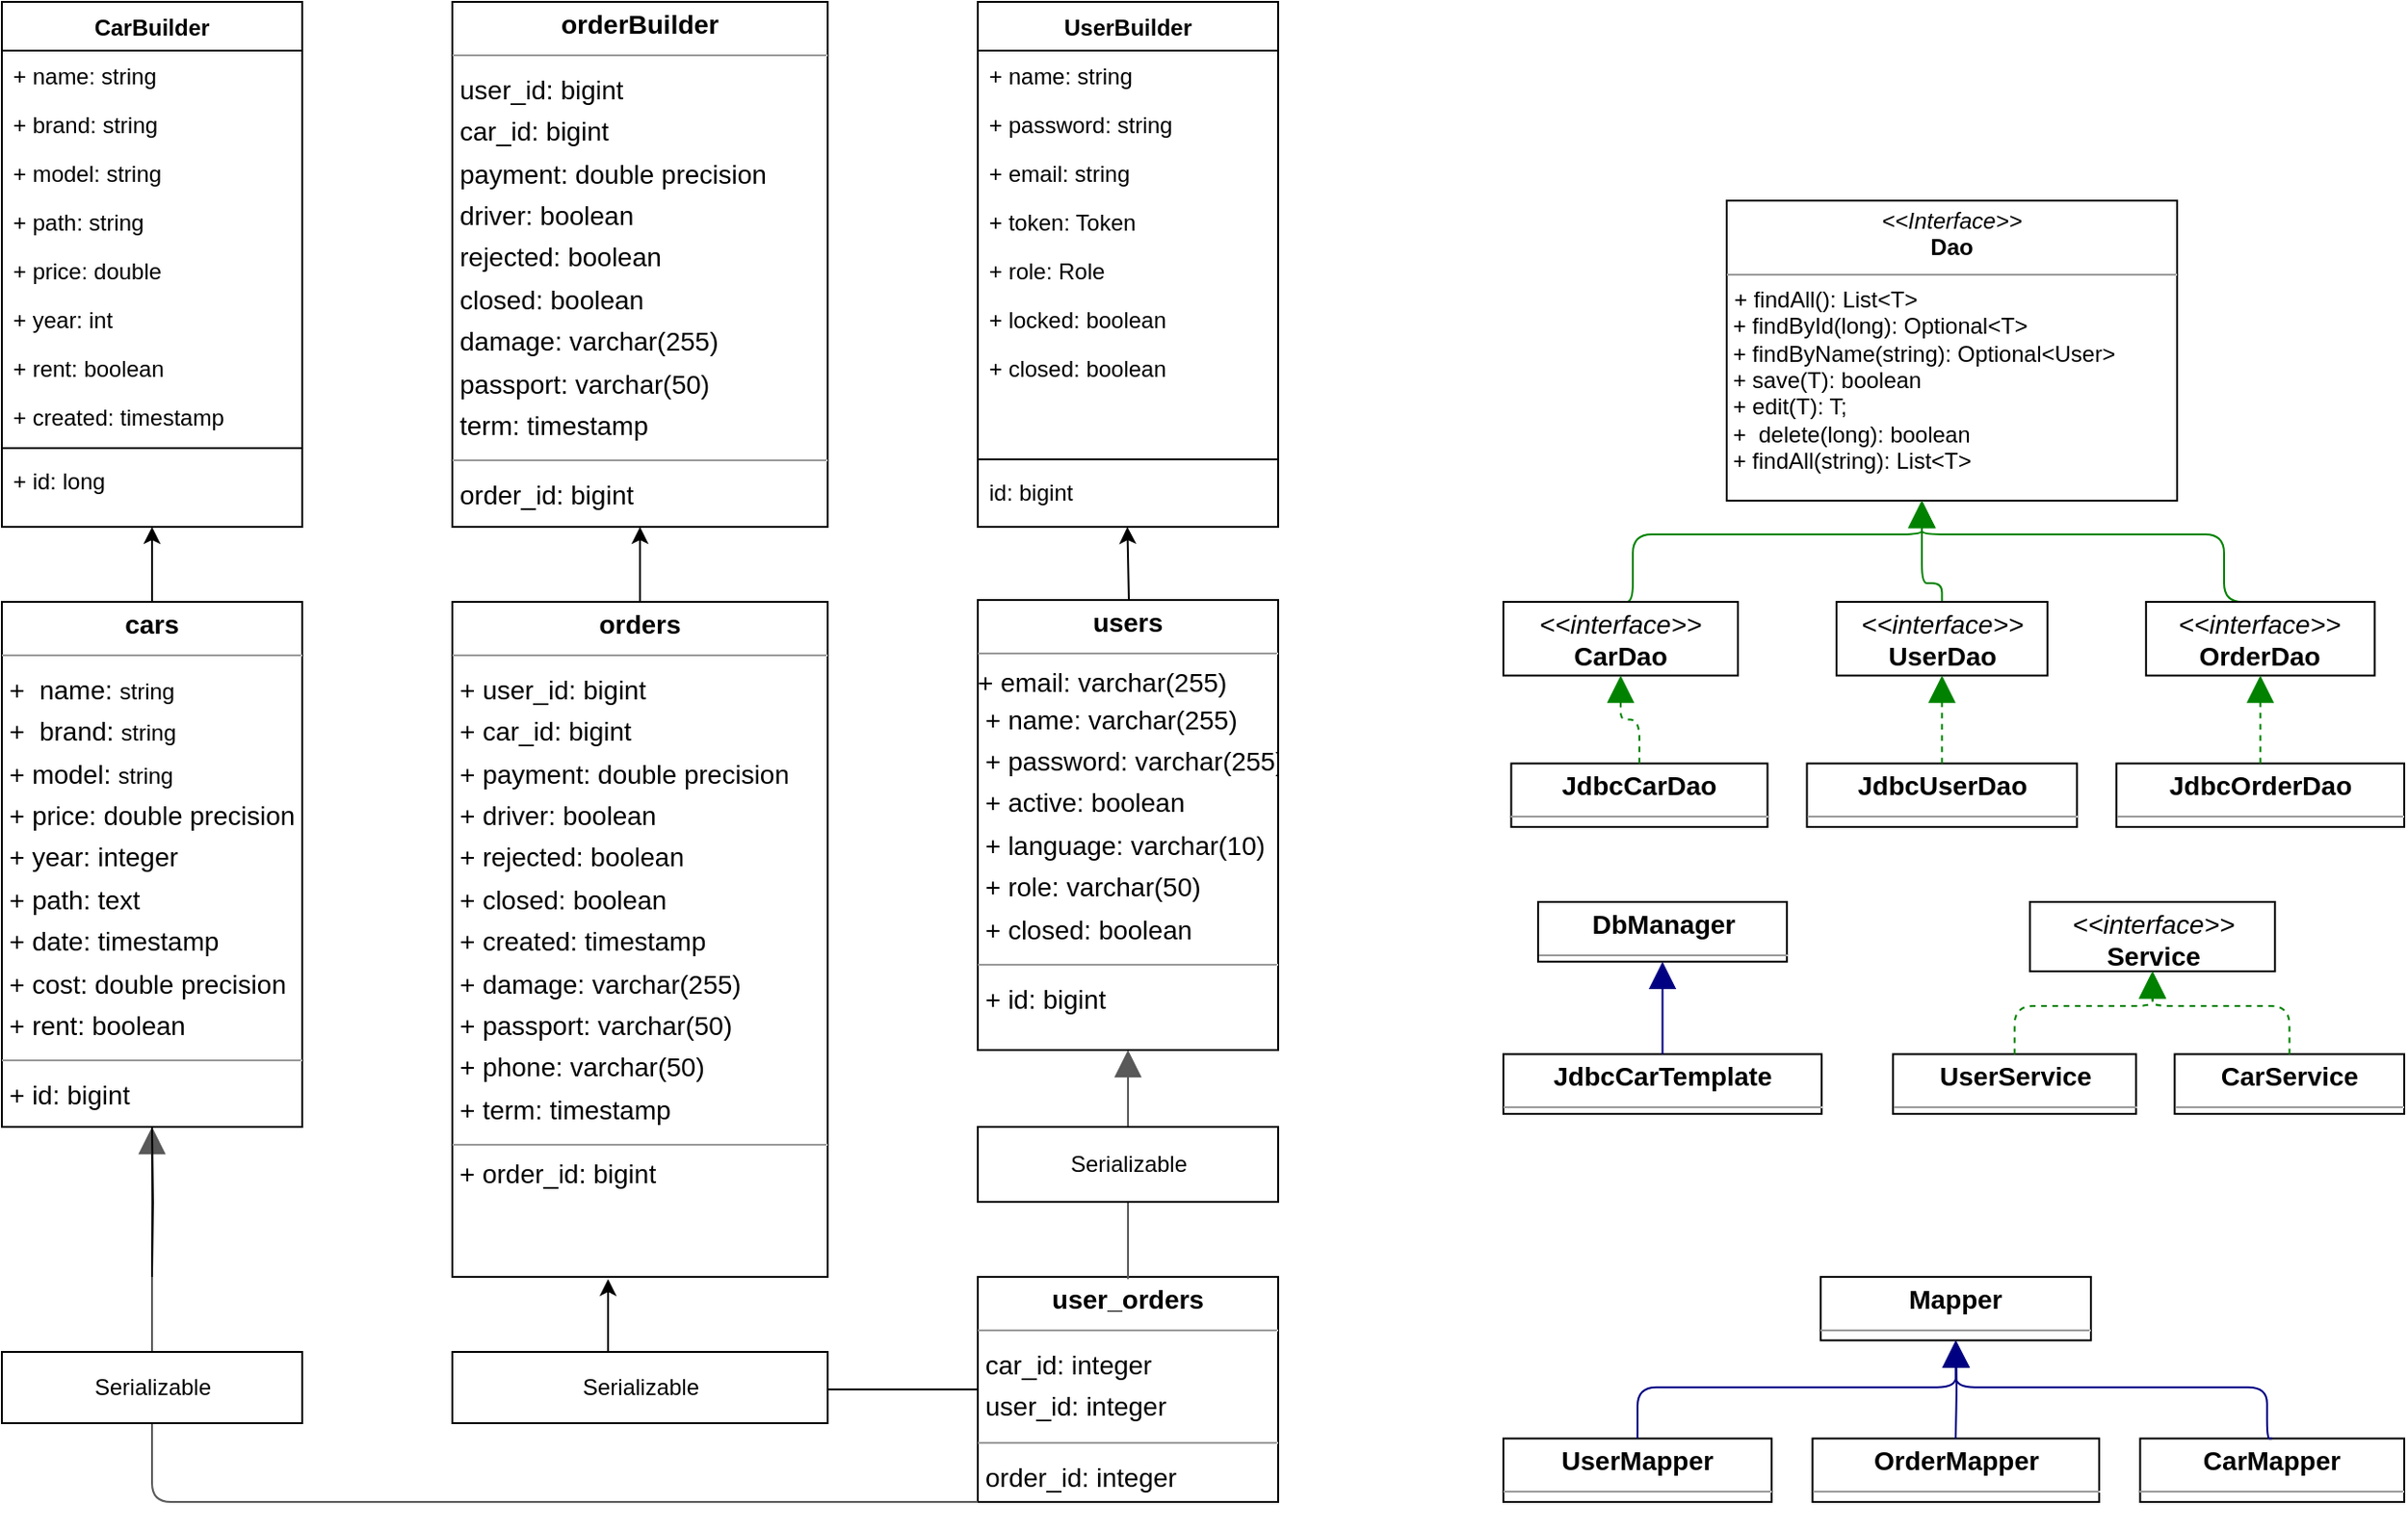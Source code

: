 <mxfile version="20.5.3" type="embed"><diagram id="CThO-MG70dP6-aYcsqhX" name="Page-1"><mxGraphModel dx="1069" dy="782" grid="1" gridSize="10" guides="1" tooltips="1" connect="1" arrows="1" fold="1" page="1" pageScale="1" pageWidth="1100" pageHeight="850" math="0" shadow="0"><root><mxCell id="0"/><mxCell id="1" parent="0"/><mxCell id="eaSkclaw6DJ8atPplh6L-14" value="CarBuilder" style="swimlane;fontStyle=1;align=center;verticalAlign=top;childLayout=stackLayout;horizontal=1;startSize=26;horizontalStack=0;resizeParent=1;resizeParentMax=0;resizeLast=0;collapsible=1;marginBottom=0;" parent="1" vertex="1"><mxGeometry x="320" width="160" height="280" as="geometry"/></mxCell><mxCell id="eaSkclaw6DJ8atPplh6L-17" value="+ name: string" style="text;strokeColor=none;fillColor=none;align=left;verticalAlign=top;spacingLeft=4;spacingRight=4;overflow=hidden;rotatable=0;points=[[0,0.5],[1,0.5]];portConstraint=eastwest;" parent="eaSkclaw6DJ8atPplh6L-14" vertex="1"><mxGeometry y="26" width="160" height="26" as="geometry"/></mxCell><mxCell id="eaSkclaw6DJ8atPplh6L-23" value="+ brand: string" style="text;strokeColor=none;fillColor=none;align=left;verticalAlign=top;spacingLeft=4;spacingRight=4;overflow=hidden;rotatable=0;points=[[0,0.5],[1,0.5]];portConstraint=eastwest;" parent="eaSkclaw6DJ8atPplh6L-14" vertex="1"><mxGeometry y="52" width="160" height="26" as="geometry"/></mxCell><mxCell id="eaSkclaw6DJ8atPplh6L-33" value="+ model: string" style="text;strokeColor=none;fillColor=none;align=left;verticalAlign=top;spacingLeft=4;spacingRight=4;overflow=hidden;rotatable=0;points=[[0,0.5],[1,0.5]];portConstraint=eastwest;" parent="eaSkclaw6DJ8atPplh6L-14" vertex="1"><mxGeometry y="78" width="160" height="26" as="geometry"/></mxCell><mxCell id="eaSkclaw6DJ8atPplh6L-34" value="+ path: string" style="text;strokeColor=none;fillColor=none;align=left;verticalAlign=top;spacingLeft=4;spacingRight=4;overflow=hidden;rotatable=0;points=[[0,0.5],[1,0.5]];portConstraint=eastwest;" parent="eaSkclaw6DJ8atPplh6L-14" vertex="1"><mxGeometry y="104" width="160" height="26" as="geometry"/></mxCell><mxCell id="eaSkclaw6DJ8atPplh6L-35" value="+ price: double" style="text;strokeColor=none;fillColor=none;align=left;verticalAlign=top;spacingLeft=4;spacingRight=4;overflow=hidden;rotatable=0;points=[[0,0.5],[1,0.5]];portConstraint=eastwest;" parent="eaSkclaw6DJ8atPplh6L-14" vertex="1"><mxGeometry y="130" width="160" height="26" as="geometry"/></mxCell><mxCell id="no3NTSTjqqvdaShvih0e-57" value="+ year: int" style="text;strokeColor=none;fillColor=none;align=left;verticalAlign=top;spacingLeft=4;spacingRight=4;overflow=hidden;rotatable=0;points=[[0,0.5],[1,0.5]];portConstraint=eastwest;" parent="eaSkclaw6DJ8atPplh6L-14" vertex="1"><mxGeometry y="156" width="160" height="26" as="geometry"/></mxCell><mxCell id="no3NTSTjqqvdaShvih0e-58" value="+ rent: boolean&#10;&#10;" style="text;strokeColor=none;fillColor=none;align=left;verticalAlign=top;spacingLeft=4;spacingRight=4;overflow=hidden;rotatable=0;points=[[0,0.5],[1,0.5]];portConstraint=eastwest;" parent="eaSkclaw6DJ8atPplh6L-14" vertex="1"><mxGeometry y="182" width="160" height="26" as="geometry"/></mxCell><mxCell id="eaSkclaw6DJ8atPplh6L-36" value="+ created: timestamp" style="text;strokeColor=none;fillColor=none;align=left;verticalAlign=top;spacingLeft=4;spacingRight=4;overflow=hidden;rotatable=0;points=[[0,0.5],[1,0.5]];portConstraint=eastwest;" parent="eaSkclaw6DJ8atPplh6L-14" vertex="1"><mxGeometry y="208" width="160" height="26" as="geometry"/></mxCell><mxCell id="eaSkclaw6DJ8atPplh6L-16" value="" style="line;strokeWidth=1;fillColor=none;align=left;verticalAlign=middle;spacingTop=-1;spacingLeft=3;spacingRight=3;rotatable=0;labelPosition=right;points=[];portConstraint=eastwest;" parent="eaSkclaw6DJ8atPplh6L-14" vertex="1"><mxGeometry y="234" width="160" height="8" as="geometry"/></mxCell><mxCell id="eaSkclaw6DJ8atPplh6L-41" value="+ id: long" style="text;strokeColor=none;fillColor=none;align=left;verticalAlign=top;spacingLeft=4;spacingRight=4;overflow=hidden;rotatable=0;points=[[0,0.5],[1,0.5]];portConstraint=eastwest;" parent="eaSkclaw6DJ8atPplh6L-14" vertex="1"><mxGeometry y="242" width="160" height="38" as="geometry"/></mxCell><mxCell id="eaSkclaw6DJ8atPplh6L-18" value="&lt;p style=&quot;margin: 0px ; margin-top: 4px ; text-align: center&quot;&gt;&lt;i&gt;&amp;lt;&amp;lt;Interface&amp;gt;&amp;gt;&lt;/i&gt;&lt;br&gt;&lt;b&gt;Dao&lt;/b&gt;&lt;/p&gt;&lt;hr size=&quot;1&quot;&gt;&lt;p style=&quot;margin: 0px ; margin-left: 4px&quot;&gt;+&amp;nbsp;&lt;span&gt;findAll(): List&amp;lt;T&amp;gt;&lt;/span&gt;&lt;/p&gt;&amp;nbsp;+ findById(long):&amp;nbsp;&lt;span&gt;Optional&amp;lt;T&amp;gt;&lt;/span&gt;&lt;br&gt;&amp;nbsp;+ findByName(string):&amp;nbsp;&lt;span&gt;Optional&amp;lt;User&amp;gt;&lt;/span&gt;&lt;br&gt;&amp;nbsp;+ save(T):&amp;nbsp;&lt;span&gt;boolean&amp;nbsp;&lt;/span&gt;&lt;br&gt;&amp;nbsp;+ edit(&lt;span&gt;T): T;&lt;/span&gt;&lt;br&gt;&amp;nbsp;+&amp;nbsp; delete(long):&amp;nbsp;&lt;span&gt;boolean&lt;/span&gt;&lt;br&gt;&amp;nbsp;+ findAll(string):&amp;nbsp;&lt;span&gt;List&amp;lt;T&amp;gt;&lt;/span&gt;" style="verticalAlign=top;align=left;overflow=fill;fontSize=12;fontFamily=Helvetica;html=1;" parent="1" vertex="1"><mxGeometry x="1239" y="106" width="240" height="160" as="geometry"/></mxCell><mxCell id="eaSkclaw6DJ8atPplh6L-81" style="edgeStyle=orthogonalEdgeStyle;rounded=0;orthogonalLoop=1;jettySize=auto;html=1;entryX=0.5;entryY=1;entryDx=0;entryDy=0;entryPerimeter=0;startArrow=none;" parent="1" source="no3NTSTjqqvdaShvih0e-15" target="eaSkclaw6DJ8atPplh6L-41" edge="1"><mxGeometry relative="1" as="geometry"><mxPoint x="400" y="738" as="targetPoint"/><mxPoint x="400" y="680" as="sourcePoint"/></mxGeometry></mxCell><mxCell id="eaSkclaw6DJ8atPplh6L-117" style="edgeStyle=orthogonalEdgeStyle;rounded=0;orthogonalLoop=1;jettySize=auto;html=1;entryX=0.498;entryY=1.001;entryDx=0;entryDy=0;entryPerimeter=0;" parent="1" target="eaSkclaw6DJ8atPplh6L-102" edge="1"><mxGeometry relative="1" as="geometry"><mxPoint x="920" y="360" as="sourcePoint"/></mxGeometry></mxCell><mxCell id="eaSkclaw6DJ8atPplh6L-94" value="UserBuilder&#10;" style="swimlane;fontStyle=1;align=center;verticalAlign=top;childLayout=stackLayout;horizontal=1;startSize=26;horizontalStack=0;resizeParent=1;resizeParentMax=0;resizeLast=0;collapsible=1;marginBottom=0;" parent="1" vertex="1"><mxGeometry x="840" width="160" height="280" as="geometry"/></mxCell><mxCell id="eaSkclaw6DJ8atPplh6L-96" value="+ name: string" style="text;strokeColor=none;fillColor=none;align=left;verticalAlign=top;spacingLeft=4;spacingRight=4;overflow=hidden;rotatable=0;points=[[0,0.5],[1,0.5]];portConstraint=eastwest;" parent="eaSkclaw6DJ8atPplh6L-94" vertex="1"><mxGeometry y="26" width="160" height="26" as="geometry"/></mxCell><mxCell id="eaSkclaw6DJ8atPplh6L-97" value="+ password: string" style="text;strokeColor=none;fillColor=none;align=left;verticalAlign=top;spacingLeft=4;spacingRight=4;overflow=hidden;rotatable=0;points=[[0,0.5],[1,0.5]];portConstraint=eastwest;" parent="eaSkclaw6DJ8atPplh6L-94" vertex="1"><mxGeometry y="52" width="160" height="26" as="geometry"/></mxCell><mxCell id="eaSkclaw6DJ8atPplh6L-98" value="+ email: string" style="text;strokeColor=none;fillColor=none;align=left;verticalAlign=top;spacingLeft=4;spacingRight=4;overflow=hidden;rotatable=0;points=[[0,0.5],[1,0.5]];portConstraint=eastwest;" parent="eaSkclaw6DJ8atPplh6L-94" vertex="1"><mxGeometry y="78" width="160" height="26" as="geometry"/></mxCell><mxCell id="eaSkclaw6DJ8atPplh6L-99" value="+ token: Token " style="text;strokeColor=none;fillColor=none;align=left;verticalAlign=top;spacingLeft=4;spacingRight=4;overflow=hidden;rotatable=0;points=[[0,0.5],[1,0.5]];portConstraint=eastwest;" parent="eaSkclaw6DJ8atPplh6L-94" vertex="1"><mxGeometry y="104" width="160" height="26" as="geometry"/></mxCell><mxCell id="eaSkclaw6DJ8atPplh6L-100" value="+ role: Role" style="text;strokeColor=none;fillColor=none;align=left;verticalAlign=top;spacingLeft=4;spacingRight=4;overflow=hidden;rotatable=0;points=[[0,0.5],[1,0.5]];portConstraint=eastwest;" parent="eaSkclaw6DJ8atPplh6L-94" vertex="1"><mxGeometry y="130" width="160" height="26" as="geometry"/></mxCell><mxCell id="eaSkclaw6DJ8atPplh6L-103" value="+ locked: boolean" style="text;strokeColor=none;fillColor=none;align=left;verticalAlign=top;spacingLeft=4;spacingRight=4;overflow=hidden;rotatable=0;points=[[0,0.5],[1,0.5]];portConstraint=eastwest;" parent="eaSkclaw6DJ8atPplh6L-94" vertex="1"><mxGeometry y="156" width="160" height="26" as="geometry"/></mxCell><mxCell id="no3NTSTjqqvdaShvih0e-60" value="+ closed: boolean" style="text;strokeColor=none;fillColor=none;align=left;verticalAlign=top;spacingLeft=4;spacingRight=4;overflow=hidden;rotatable=0;points=[[0,0.5],[1,0.5]];portConstraint=eastwest;" parent="eaSkclaw6DJ8atPplh6L-94" vertex="1"><mxGeometry y="182" width="160" height="58" as="geometry"/></mxCell><mxCell id="eaSkclaw6DJ8atPplh6L-101" value="" style="line;strokeWidth=1;fillColor=none;align=left;verticalAlign=middle;spacingTop=-1;spacingLeft=3;spacingRight=3;rotatable=0;labelPosition=right;points=[];portConstraint=eastwest;" parent="eaSkclaw6DJ8atPplh6L-94" vertex="1"><mxGeometry y="240" width="160" height="8" as="geometry"/></mxCell><mxCell id="eaSkclaw6DJ8atPplh6L-102" value="id: bigint" style="text;strokeColor=none;fillColor=none;align=left;verticalAlign=top;spacingLeft=4;spacingRight=4;overflow=hidden;rotatable=0;points=[[0,0.5],[1,0.5]];portConstraint=eastwest;" parent="eaSkclaw6DJ8atPplh6L-94" vertex="1"><mxGeometry y="248" width="160" height="32" as="geometry"/></mxCell><mxCell id="hGbTMcmio_HzMTaiVLR9-2" style="edgeStyle=orthogonalEdgeStyle;rounded=0;orthogonalLoop=1;jettySize=auto;html=1;entryX=0.415;entryY=1.003;entryDx=0;entryDy=0;entryPerimeter=0;" parent="1" source="no3NTSTjqqvdaShvih0e-2" target="no3NTSTjqqvdaShvih0e-16" edge="1"><mxGeometry relative="1" as="geometry"><Array as="points"><mxPoint x="643" y="740"/></Array></mxGeometry></mxCell><mxCell id="no3NTSTjqqvdaShvih0e-2" value="&lt;p style=&quot;margin: 0px ; margin-top: 4px ; text-align: center&quot;&gt;&lt;b&gt;user_orders&lt;/b&gt;&lt;/p&gt;&lt;hr size=&quot;1&quot;&gt;&lt;p style=&quot;margin: 0 0 0 4px ; line-height: 1.6&quot;&gt; car_id: integer&lt;/p&gt;&lt;p style=&quot;margin: 0 0 0 4px ; line-height: 1.6&quot;&gt;user_id: integer&lt;br&gt;&lt;/p&gt;&lt;hr size=&quot;1&quot;&gt;&lt;p style=&quot;margin: 0 0 0 4px ; line-height: 1.6&quot;&gt; order_id: integer&lt;br&gt;&lt;/p&gt;" style="verticalAlign=top;align=left;overflow=fill;fontSize=14;fontFamily=Helvetica;html=1;rounded=0;shadow=0;comic=0;labelBackgroundColor=none;strokeWidth=1;" parent="1" vertex="1"><mxGeometry x="840" y="680" width="160" height="120" as="geometry"/></mxCell><mxCell id="no3NTSTjqqvdaShvih0e-4" value="" style="html=1;rounded=1;edgeStyle=orthogonalEdgeStyle;dashed=0;startArrow=none;endArrow=block;endSize=12;strokeColor=#595959;entryX=0.5;entryY=1;entryDx=0;entryDy=0;" parent="1" target="no3NTSTjqqvdaShvih0e-17" edge="1"><mxGeometry width="50" height="50" relative="1" as="geometry"><Array as="points"><mxPoint x="920" y="685"/><mxPoint x="920" y="685"/></Array><mxPoint x="920" y="670" as="sourcePoint"/><mxPoint x="920" y="610" as="targetPoint"/></mxGeometry></mxCell><mxCell id="no3NTSTjqqvdaShvih0e-62" style="edgeStyle=orthogonalEdgeStyle;rounded=0;orthogonalLoop=1;jettySize=auto;html=1;exitX=0.5;exitY=0;exitDx=0;exitDy=0;entryX=0.5;entryY=1;entryDx=0;entryDy=0;" parent="1" source="no3NTSTjqqvdaShvih0e-16" target="no3NTSTjqqvdaShvih0e-59" edge="1"><mxGeometry relative="1" as="geometry"/></mxCell><mxCell id="no3NTSTjqqvdaShvih0e-16" value="&lt;p style=&quot;margin:0px;margin-top:4px;text-align:center;&quot;&gt;&lt;b&gt;orders&lt;/b&gt;&lt;/p&gt;&lt;hr size=&quot;1&quot;&gt;&lt;p style=&quot;margin:0 0 0 4px;line-height:1.6;&quot;&gt;+ user_id: bigint&lt;br&gt;+ car_id: bigint&lt;br&gt;+&amp;nbsp;payment: double precision&lt;br&gt;+&amp;nbsp;driver: boolean&lt;br&gt;+&amp;nbsp;rejected: boolean&lt;br&gt;+&amp;nbsp;closed: boolean&lt;br&gt;+&amp;nbsp;created: timestamp&lt;br&gt;+&amp;nbsp;damage: varchar(255)&lt;br&gt;+&amp;nbsp;passport: varchar(50)&lt;br&gt;+&amp;nbsp;phone: varchar(50)&lt;br&gt;+&amp;nbsp;term: timestamp&lt;/p&gt;&lt;hr size=&quot;1&quot;&gt;&amp;nbsp;+&amp;nbsp;&lt;span style=&quot;background-color: initial;&quot;&gt;order_id: bigint&lt;/span&gt;" style="verticalAlign=top;align=left;overflow=fill;fontSize=14;fontFamily=Helvetica;html=1;rounded=0;shadow=0;comic=0;labelBackgroundColor=none;strokeWidth=1;" parent="1" vertex="1"><mxGeometry x="560" y="320" width="200" height="360" as="geometry"/></mxCell><mxCell id="no3NTSTjqqvdaShvih0e-17" value="&lt;p style=&quot;margin:0px;margin-top:4px;text-align:center;&quot;&gt;&lt;b&gt;users&lt;/b&gt;&lt;/p&gt;&lt;hr size=&quot;1&quot;&gt;+&amp;nbsp;&lt;span style=&quot;background-color: initial;&quot;&gt;email: varchar(255)&lt;/span&gt;&lt;br&gt;&lt;p style=&quot;margin:0 0 0 4px;line-height:1.6;&quot;&gt;+&amp;nbsp;name: varchar(255)&lt;br&gt;+&amp;nbsp;password: varchar(255)&lt;br&gt;+&amp;nbsp;active: boolean&lt;br&gt;+&amp;nbsp;language: varchar(10)&lt;br&gt;+&amp;nbsp;role: varchar(50)&lt;br&gt;+&amp;nbsp;closed: boolean&lt;/p&gt;&lt;hr size=&quot;1&quot;&gt;&lt;p style=&quot;margin:0 0 0 4px;line-height:1.6;&quot;&gt;+ id: bigint&lt;/p&gt;" style="verticalAlign=top;align=left;overflow=fill;fontSize=14;fontFamily=Helvetica;html=1;rounded=0;shadow=0;comic=0;labelBackgroundColor=none;strokeWidth=1;" parent="1" vertex="1"><mxGeometry x="840" y="319" width="160" height="240" as="geometry"/></mxCell><mxCell id="no3NTSTjqqvdaShvih0e-23" value="" style="html=1;rounded=1;edgeStyle=orthogonalEdgeStyle;dashed=0;startArrow=none;endArrow=block;endSize=12;strokeColor=#595959;entryX=0.5;entryY=1;entryDx=0;entryDy=0;" parent="1" source="no3NTSTjqqvdaShvih0e-2" target="no3NTSTjqqvdaShvih0e-15" edge="1"><mxGeometry width="50" height="50" relative="1" as="geometry"><Array as="points"><mxPoint x="400" y="800"/></Array><mxPoint x="780" y="836" as="sourcePoint"/><mxPoint x="240" y="930" as="targetPoint"/></mxGeometry></mxCell><mxCell id="no3NTSTjqqvdaShvih0e-45" value="" style="html=1;rounded=1;edgeStyle=orthogonalEdgeStyle;dashed=0;startArrow=none;endArrow=block;endSize=12;strokeColor=#008200;exitX=0.500;exitY=0.002;exitDx=0;exitDy=0;entryX=0.500;entryY=1.002;entryDx=0;entryDy=0;" parent="1" source="no3NTSTjqqvdaShvih0e-25" edge="1"><mxGeometry width="50" height="50" relative="1" as="geometry"><Array as="points"><mxPoint x="1189" y="284"/><mxPoint x="1343" y="284"/></Array><mxPoint x="1343" y="266" as="targetPoint"/></mxGeometry></mxCell><mxCell id="no3NTSTjqqvdaShvih0e-52" value="" style="html=1;rounded=1;edgeStyle=orthogonalEdgeStyle;dashed=0;startArrow=none;endArrow=block;endSize=12;strokeColor=#008200;exitX=0.500;exitY=0.002;exitDx=0;exitDy=0;entryX=0.500;entryY=1.002;entryDx=0;entryDy=0;" parent="1" source="no3NTSTjqqvdaShvih0e-36" edge="1"><mxGeometry width="50" height="50" relative="1" as="geometry"><Array as="points"><mxPoint x="1504" y="284"/><mxPoint x="1343" y="284"/></Array><mxPoint x="1343" y="266" as="targetPoint"/></mxGeometry></mxCell><mxCell id="no3NTSTjqqvdaShvih0e-54" value="" style="html=1;rounded=1;edgeStyle=orthogonalEdgeStyle;dashed=0;startArrow=none;endArrow=block;endSize=12;strokeColor=#008200;exitX=0.500;exitY=0.002;exitDx=0;exitDy=0;entryX=0.500;entryY=1.002;entryDx=0;entryDy=0;" parent="1" source="no3NTSTjqqvdaShvih0e-40" edge="1"><mxGeometry width="50" height="50" relative="1" as="geometry"><Array as="points"><mxPoint x="1354" y="310"/><mxPoint x="1343" y="310"/></Array><mxPoint x="1343" y="266" as="targetPoint"/></mxGeometry></mxCell><mxCell id="no3NTSTjqqvdaShvih0e-59" value="&lt;p style=&quot;margin: 0px ; margin-top: 4px ; text-align: center&quot;&gt;&lt;b&gt;orderBuilder&lt;/b&gt;&lt;/p&gt;&lt;hr size=&quot;1&quot;&gt;&lt;p style=&quot;margin: 0 0 0 4px ; line-height: 1.6&quot;&gt; user_id: bigint&lt;br&gt; car_id: bigint&lt;br&gt; payment: double precision&lt;br&gt; driver: boolean&lt;br&gt; rejected: boolean&lt;br&gt; closed: boolean&lt;br&gt; damage: varchar(255)&lt;br&gt; passport: varchar(50)&lt;br&gt;term: timestamp&lt;/p&gt;&lt;hr size=&quot;1&quot;&gt;&lt;p style=&quot;margin: 0 0 0 4px ; line-height: 1.6&quot;&gt; order_id: bigint&lt;/p&gt;" style="verticalAlign=top;align=left;overflow=fill;fontSize=14;fontFamily=Helvetica;html=1;rounded=0;shadow=0;comic=0;labelBackgroundColor=none;strokeWidth=1;" parent="1" vertex="1"><mxGeometry x="560" width="200" height="280" as="geometry"/></mxCell><mxCell id="no3NTSTjqqvdaShvih0e-63" value="Serializable" style="html=1;" parent="1" vertex="1"><mxGeometry x="840" y="600" width="160" height="40" as="geometry"/></mxCell><mxCell id="no3NTSTjqqvdaShvih0e-64" value="Serializable" style="html=1;" parent="1" vertex="1"><mxGeometry x="560" y="720" width="200" height="38" as="geometry"/></mxCell><mxCell id="no3NTSTjqqvdaShvih0e-65" value="Serializable" style="html=1;" parent="1" vertex="1"><mxGeometry x="320" y="720" width="160" height="38" as="geometry"/></mxCell><mxCell id="no3NTSTjqqvdaShvih0e-15" value="&lt;p style=&quot;margin: 0px ; margin-top: 4px ; text-align: center&quot;&gt;&lt;b&gt;cars&lt;/b&gt;&lt;/p&gt;&lt;hr size=&quot;1&quot;&gt;&lt;p style=&quot;margin: 0 0 0 4px ; line-height: 1.6&quot;&gt;+&amp;nbsp; name:&amp;nbsp;&lt;span style=&quot;font-size: 12px;&quot;&gt;string&lt;/span&gt;&lt;br&gt;+&amp;nbsp; brand:&amp;nbsp;&lt;span style=&quot;font-size: 12px;&quot;&gt;string&lt;/span&gt;&lt;br&gt;+ model:&amp;nbsp;&lt;span style=&quot;font-size: 12px;&quot;&gt;string&lt;/span&gt;&lt;br&gt;+ price: double precision&lt;br&gt;+ year: integer&lt;br&gt;+ path: text&lt;br&gt;+ date: timestamp&lt;br&gt;+ cost: double precision&lt;br&gt;+ rent: boolean&lt;/p&gt;&lt;hr size=&quot;1&quot;&gt;&lt;p style=&quot;margin: 0 0 0 4px ; line-height: 1.6&quot;&gt;+ id: bigint&lt;/p&gt;" style="verticalAlign=top;align=left;overflow=fill;fontSize=14;fontFamily=Helvetica;html=1;rounded=0;shadow=0;comic=0;labelBackgroundColor=none;strokeWidth=1;" parent="1" vertex="1"><mxGeometry x="320" y="320" width="160" height="280" as="geometry"/></mxCell><mxCell id="no3NTSTjqqvdaShvih0e-66" value="" style="edgeStyle=orthogonalEdgeStyle;rounded=0;orthogonalLoop=1;jettySize=auto;html=1;entryX=0.5;entryY=1;entryDx=0;entryDy=0;entryPerimeter=0;endArrow=none;" parent="1" target="no3NTSTjqqvdaShvih0e-15" edge="1"><mxGeometry relative="1" as="geometry"><mxPoint x="400" y="280" as="targetPoint"/><mxPoint x="400" y="680" as="sourcePoint"/></mxGeometry></mxCell><mxCell id="hGbTMcmio_HzMTaiVLR9-3" value="" style="group" parent="1" vertex="1" connectable="0"><mxGeometry x="1120" y="320" width="480" height="120" as="geometry"/></mxCell><mxCell id="no3NTSTjqqvdaShvih0e-25" value="&lt;p style=&quot;margin:0px;margin-top:4px;text-align:center;&quot;&gt;&lt;i&gt;&amp;lt;&amp;lt;interface&amp;gt;&amp;gt;&lt;/i&gt;&lt;br/&gt;&lt;b&gt;CarDao&lt;/b&gt;&lt;/p&gt;&lt;hr size=&quot;1&quot;/&gt;" style="verticalAlign=top;align=left;overflow=fill;fontSize=14;fontFamily=Helvetica;html=1;rounded=0;shadow=0;comic=0;labelBackgroundColor=none;strokeWidth=1;" parent="hGbTMcmio_HzMTaiVLR9-3" vertex="1"><mxGeometry width="124.989" height="39.273" as="geometry"/></mxCell><mxCell id="no3NTSTjqqvdaShvih0e-31" value="&lt;p style=&quot;margin:0px;margin-top:4px;text-align:center;&quot;&gt;&lt;b&gt;JdbcCarDao&lt;/b&gt;&lt;/p&gt;&lt;hr size=&quot;1&quot;/&gt;" style="verticalAlign=top;align=left;overflow=fill;fontSize=14;fontFamily=Helvetica;html=1;rounded=0;shadow=0;comic=0;labelBackgroundColor=none;strokeWidth=1;" parent="hGbTMcmio_HzMTaiVLR9-3" vertex="1"><mxGeometry x="4.201" y="86.182" width="136.543" height="33.818" as="geometry"/></mxCell><mxCell id="no3NTSTjqqvdaShvih0e-33" value="&lt;p style=&quot;margin:0px;margin-top:4px;text-align:center;&quot;&gt;&lt;b&gt;JdbcOrderDao&lt;/b&gt;&lt;/p&gt;&lt;hr size=&quot;1&quot;/&gt;" style="verticalAlign=top;align=left;overflow=fill;fontSize=14;fontFamily=Helvetica;html=1;rounded=0;shadow=0;comic=0;labelBackgroundColor=none;strokeWidth=1;" parent="hGbTMcmio_HzMTaiVLR9-3" vertex="1"><mxGeometry x="326.652" y="86.182" width="153.348" height="33.818" as="geometry"/></mxCell><mxCell id="no3NTSTjqqvdaShvih0e-34" value="&lt;p style=&quot;margin:0px;margin-top:4px;text-align:center;&quot;&gt;&lt;b&gt;JdbcUserDao&lt;/b&gt;&lt;/p&gt;&lt;hr size=&quot;1&quot;/&gt;" style="verticalAlign=top;align=left;overflow=fill;fontSize=14;fontFamily=Helvetica;html=1;rounded=0;shadow=0;comic=0;labelBackgroundColor=none;strokeWidth=1;" parent="hGbTMcmio_HzMTaiVLR9-3" vertex="1"><mxGeometry x="161.751" y="86.182" width="143.895" height="33.818" as="geometry"/></mxCell><mxCell id="no3NTSTjqqvdaShvih0e-36" value="&lt;p style=&quot;margin:0px;margin-top:4px;text-align:center;&quot;&gt;&lt;i&gt;&amp;lt;&amp;lt;interface&amp;gt;&amp;gt;&lt;/i&gt;&lt;br/&gt;&lt;b&gt;OrderDao&lt;/b&gt;&lt;/p&gt;&lt;hr size=&quot;1&quot;/&gt;" style="verticalAlign=top;align=left;overflow=fill;fontSize=14;fontFamily=Helvetica;html=1;rounded=0;shadow=0;comic=0;labelBackgroundColor=none;strokeWidth=1;" parent="hGbTMcmio_HzMTaiVLR9-3" vertex="1"><mxGeometry x="342.407" width="121.838" height="39.273" as="geometry"/></mxCell><mxCell id="no3NTSTjqqvdaShvih0e-40" value="&lt;p style=&quot;margin:0px;margin-top:4px;text-align:center;&quot;&gt;&lt;i&gt;&amp;lt;&amp;lt;interface&amp;gt;&amp;gt;&lt;/i&gt;&lt;br/&gt;&lt;b&gt;UserDao&lt;/b&gt;&lt;/p&gt;&lt;hr size=&quot;1&quot;/&gt;" style="verticalAlign=top;align=left;overflow=fill;fontSize=14;fontFamily=Helvetica;html=1;rounded=0;shadow=0;comic=0;labelBackgroundColor=none;strokeWidth=1;" parent="hGbTMcmio_HzMTaiVLR9-3" vertex="1"><mxGeometry x="177.505" width="112.385" height="39.273" as="geometry"/></mxCell><mxCell id="no3NTSTjqqvdaShvih0e-48" value="" style="html=1;rounded=1;edgeStyle=orthogonalEdgeStyle;dashed=1;startArrow=none;endArrow=block;endSize=12;strokeColor=#008200;exitX=0.500;exitY=0.002;exitDx=0;exitDy=0;entryX=0.500;entryY=1.002;entryDx=0;entryDy=0;" parent="hGbTMcmio_HzMTaiVLR9-3" source="no3NTSTjqqvdaShvih0e-31" target="no3NTSTjqqvdaShvih0e-25" edge="1"><mxGeometry width="50" height="50" relative="1" as="geometry"><Array as="points"/></mxGeometry></mxCell><mxCell id="no3NTSTjqqvdaShvih0e-50" value="" style="html=1;rounded=1;edgeStyle=orthogonalEdgeStyle;dashed=1;startArrow=none;endArrow=block;endSize=12;strokeColor=#008200;exitX=0.500;exitY=0.002;exitDx=0;exitDy=0;entryX=0.500;entryY=1.002;entryDx=0;entryDy=0;" parent="hGbTMcmio_HzMTaiVLR9-3" source="no3NTSTjqqvdaShvih0e-33" target="no3NTSTjqqvdaShvih0e-36" edge="1"><mxGeometry width="50" height="50" relative="1" as="geometry"><Array as="points"/></mxGeometry></mxCell><mxCell id="no3NTSTjqqvdaShvih0e-51" value="" style="html=1;rounded=1;edgeStyle=orthogonalEdgeStyle;dashed=1;startArrow=none;endArrow=block;endSize=12;strokeColor=#008200;exitX=0.500;exitY=0.002;exitDx=0;exitDy=0;entryX=0.500;entryY=1.002;entryDx=0;entryDy=0;" parent="hGbTMcmio_HzMTaiVLR9-3" source="no3NTSTjqqvdaShvih0e-34" target="no3NTSTjqqvdaShvih0e-40" edge="1"><mxGeometry width="50" height="50" relative="1" as="geometry"><Array as="points"/></mxGeometry></mxCell><mxCell id="hGbTMcmio_HzMTaiVLR9-4" value="" style="group" parent="1" vertex="1" connectable="0"><mxGeometry x="1120" y="480" width="480" height="113.06" as="geometry"/></mxCell><mxCell id="no3NTSTjqqvdaShvih0e-28" value="&lt;p style=&quot;margin:0px;margin-top:4px;text-align:center;&quot;&gt;&lt;b&gt;CarService&lt;/b&gt;&lt;/p&gt;&lt;hr size=&quot;1&quot;/&gt;" style="verticalAlign=top;align=left;overflow=fill;fontSize=14;fontFamily=Helvetica;html=1;rounded=0;shadow=0;comic=0;labelBackgroundColor=none;strokeWidth=1;" parent="hGbTMcmio_HzMTaiVLR9-4" vertex="1"><mxGeometry x="357.687" y="81.198" width="122.313" height="31.862" as="geometry"/></mxCell><mxCell id="no3NTSTjqqvdaShvih0e-30" value="&lt;p style=&quot;margin:0px;margin-top:4px;text-align:center;&quot;&gt;&lt;b&gt;DbManager&lt;/b&gt;&lt;/p&gt;&lt;hr size=&quot;1&quot;/&gt;" style="verticalAlign=top;align=left;overflow=fill;fontSize=14;fontFamily=Helvetica;html=1;rounded=0;shadow=0;comic=0;labelBackgroundColor=none;strokeWidth=1;" parent="hGbTMcmio_HzMTaiVLR9-4" vertex="1"><mxGeometry x="18.501" width="132.591" height="31.862" as="geometry"/></mxCell><mxCell id="no3NTSTjqqvdaShvih0e-32" value="&lt;p style=&quot;margin:0px;margin-top:4px;text-align:center;&quot;&gt;&lt;b&gt;JdbcCarTemplate&lt;/b&gt;&lt;/p&gt;&lt;hr size=&quot;1&quot;/&gt;" style="verticalAlign=top;align=left;overflow=fill;fontSize=14;fontFamily=Helvetica;html=1;rounded=0;shadow=0;comic=0;labelBackgroundColor=none;strokeWidth=1;" parent="hGbTMcmio_HzMTaiVLR9-4" vertex="1"><mxGeometry y="81.198" width="169.593" height="31.862" as="geometry"/></mxCell><mxCell id="no3NTSTjqqvdaShvih0e-39" value="&lt;p style=&quot;margin:0px;margin-top:4px;text-align:center;&quot;&gt;&lt;i&gt;&amp;lt;&amp;lt;interface&amp;gt;&amp;gt;&lt;/i&gt;&lt;br/&gt;&lt;b&gt;Service&lt;T&gt;&lt;/b&gt;&lt;/p&gt;&lt;hr size=&quot;1&quot;/&gt;" style="verticalAlign=top;align=left;overflow=fill;fontSize=14;fontFamily=Helvetica;html=1;rounded=0;shadow=0;comic=0;labelBackgroundColor=none;strokeWidth=1;" parent="hGbTMcmio_HzMTaiVLR9-4" vertex="1"><mxGeometry x="280.6" width="130.535" height="37.001" as="geometry"/></mxCell><mxCell id="no3NTSTjqqvdaShvih0e-44" value="&lt;p style=&quot;margin:0px;margin-top:4px;text-align:center;&quot;&gt;&lt;b&gt;UserService&lt;/b&gt;&lt;/p&gt;&lt;hr size=&quot;1&quot;/&gt;" style="verticalAlign=top;align=left;overflow=fill;fontSize=14;fontFamily=Helvetica;html=1;rounded=0;shadow=0;comic=0;labelBackgroundColor=none;strokeWidth=1;" parent="hGbTMcmio_HzMTaiVLR9-4" vertex="1"><mxGeometry x="207.623" y="81.198" width="129.507" height="31.862" as="geometry"/></mxCell><mxCell id="no3NTSTjqqvdaShvih0e-47" value="" style="html=1;rounded=1;edgeStyle=orthogonalEdgeStyle;dashed=1;startArrow=none;endArrow=block;endSize=12;strokeColor=#008200;exitX=0.500;exitY=0.002;exitDx=0;exitDy=0;entryX=0.500;entryY=1.002;entryDx=0;entryDy=0;" parent="hGbTMcmio_HzMTaiVLR9-4" source="no3NTSTjqqvdaShvih0e-28" target="no3NTSTjqqvdaShvih0e-39" edge="1"><mxGeometry width="50" height="50" relative="1" as="geometry"><Array as="points"><mxPoint x="419.358" y="55.502"/><mxPoint x="345.353" y="55.502"/></Array></mxGeometry></mxCell><mxCell id="no3NTSTjqqvdaShvih0e-49" value="" style="html=1;rounded=1;edgeStyle=orthogonalEdgeStyle;dashed=0;startArrow=none;endArrow=block;endSize=12;strokeColor=#000082;exitX=0.500;exitY=0.002;exitDx=0;exitDy=0;entryX=0.500;entryY=1.002;entryDx=0;entryDy=0;" parent="hGbTMcmio_HzMTaiVLR9-4" source="no3NTSTjqqvdaShvih0e-32" target="no3NTSTjqqvdaShvih0e-30" edge="1"><mxGeometry width="50" height="50" relative="1" as="geometry"><Array as="points"/></mxGeometry></mxCell><mxCell id="no3NTSTjqqvdaShvih0e-56" value="" style="html=1;rounded=1;edgeStyle=orthogonalEdgeStyle;dashed=1;startArrow=none;endArrow=block;endSize=12;strokeColor=#008200;exitX=0.500;exitY=0.002;exitDx=0;exitDy=0;entryX=0.500;entryY=1.002;entryDx=0;entryDy=0;" parent="hGbTMcmio_HzMTaiVLR9-4" source="no3NTSTjqqvdaShvih0e-44" target="no3NTSTjqqvdaShvih0e-39" edge="1"><mxGeometry width="50" height="50" relative="1" as="geometry"><Array as="points"><mxPoint x="272.377" y="55.502"/><mxPoint x="345.353" y="55.502"/></Array></mxGeometry></mxCell><mxCell id="hGbTMcmio_HzMTaiVLR9-5" value="" style="group" parent="1" vertex="1" connectable="0"><mxGeometry x="1120" y="680" width="480" height="120" as="geometry"/></mxCell><mxCell id="no3NTSTjqqvdaShvih0e-26" value="&lt;p style=&quot;margin:0px;margin-top:4px;text-align:center;&quot;&gt;&lt;b&gt;CarMapper&lt;/b&gt;&lt;/p&gt;&lt;hr size=&quot;1&quot;/&gt;" style="verticalAlign=top;align=left;overflow=fill;fontSize=14;fontFamily=Helvetica;html=1;rounded=0;shadow=0;comic=0;labelBackgroundColor=none;strokeWidth=1;" parent="hGbTMcmio_HzMTaiVLR9-5" vertex="1"><mxGeometry x="339.273" y="86.182" width="140.727" height="33.818" as="geometry"/></mxCell><mxCell id="no3NTSTjqqvdaShvih0e-35" value="&lt;p style=&quot;margin:0px;margin-top:4px;text-align:center;&quot;&gt;&lt;b&gt;Mapper&lt;T&gt;&lt;/b&gt;&lt;/p&gt;&lt;hr size=&quot;1&quot;/&gt;" style="verticalAlign=top;align=left;overflow=fill;fontSize=14;fontFamily=Helvetica;html=1;rounded=0;shadow=0;comic=0;labelBackgroundColor=none;strokeWidth=1;" parent="hGbTMcmio_HzMTaiVLR9-5" vertex="1"><mxGeometry x="169.091" width="144" height="33.818" as="geometry"/></mxCell><mxCell id="no3NTSTjqqvdaShvih0e-37" value="&lt;p style=&quot;margin:0px;margin-top:4px;text-align:center;&quot;&gt;&lt;b&gt;OrderMapper&lt;/b&gt;&lt;/p&gt;&lt;hr size=&quot;1&quot;/&gt;" style="verticalAlign=top;align=left;overflow=fill;fontSize=14;fontFamily=Helvetica;html=1;rounded=0;shadow=0;comic=0;labelBackgroundColor=none;strokeWidth=1;" parent="hGbTMcmio_HzMTaiVLR9-5" vertex="1"><mxGeometry x="164.727" y="86.182" width="152.727" height="33.818" as="geometry"/></mxCell><mxCell id="no3NTSTjqqvdaShvih0e-41" value="&lt;p style=&quot;margin:0px;margin-top:4px;text-align:center;&quot;&gt;&lt;b&gt;UserMapper&lt;/b&gt;&lt;/p&gt;&lt;hr size=&quot;1&quot;/&gt;" style="verticalAlign=top;align=left;overflow=fill;fontSize=14;fontFamily=Helvetica;html=1;rounded=0;shadow=0;comic=0;labelBackgroundColor=none;strokeWidth=1;" parent="hGbTMcmio_HzMTaiVLR9-5" vertex="1"><mxGeometry y="86.182" width="142.909" height="33.818" as="geometry"/></mxCell><mxCell id="no3NTSTjqqvdaShvih0e-46" value="" style="html=1;rounded=1;edgeStyle=orthogonalEdgeStyle;dashed=0;startArrow=none;endArrow=block;endSize=12;strokeColor=#000082;exitX=0.500;exitY=0.002;exitDx=0;exitDy=0;entryX=0.500;entryY=1.002;entryDx=0;entryDy=0;" parent="hGbTMcmio_HzMTaiVLR9-5" target="no3NTSTjqqvdaShvih0e-35" edge="1"><mxGeometry width="50" height="50" relative="1" as="geometry"><Array as="points"><mxPoint x="406.909" y="58.909"/><mxPoint x="241.091" y="58.909"/></Array><mxPoint x="409.636" y="86.182" as="sourcePoint"/></mxGeometry></mxCell><mxCell id="no3NTSTjqqvdaShvih0e-53" value="" style="html=1;rounded=1;edgeStyle=orthogonalEdgeStyle;dashed=0;startArrow=none;endArrow=block;endSize=12;strokeColor=#000082;entryX=0.500;entryY=1.002;entryDx=0;entryDy=0;" parent="hGbTMcmio_HzMTaiVLR9-5" target="no3NTSTjqqvdaShvih0e-35" edge="1"><mxGeometry width="50" height="50" relative="1" as="geometry"><Array as="points"/><mxPoint x="241" y="86.182" as="sourcePoint"/></mxGeometry></mxCell><mxCell id="no3NTSTjqqvdaShvih0e-55" value="" style="html=1;rounded=1;edgeStyle=orthogonalEdgeStyle;dashed=0;startArrow=none;endArrow=block;endSize=12;strokeColor=#000082;exitX=0.500;exitY=0.002;exitDx=0;exitDy=0;entryX=0.500;entryY=1.002;entryDx=0;entryDy=0;" parent="hGbTMcmio_HzMTaiVLR9-5" target="no3NTSTjqqvdaShvih0e-35" edge="1"><mxGeometry width="50" height="50" relative="1" as="geometry"><Array as="points"><mxPoint x="72" y="58.909"/><mxPoint x="241.091" y="58.909"/></Array><mxPoint x="71.455" y="86.182" as="sourcePoint"/></mxGeometry></mxCell></root></mxGraphModel></diagram></mxfile>